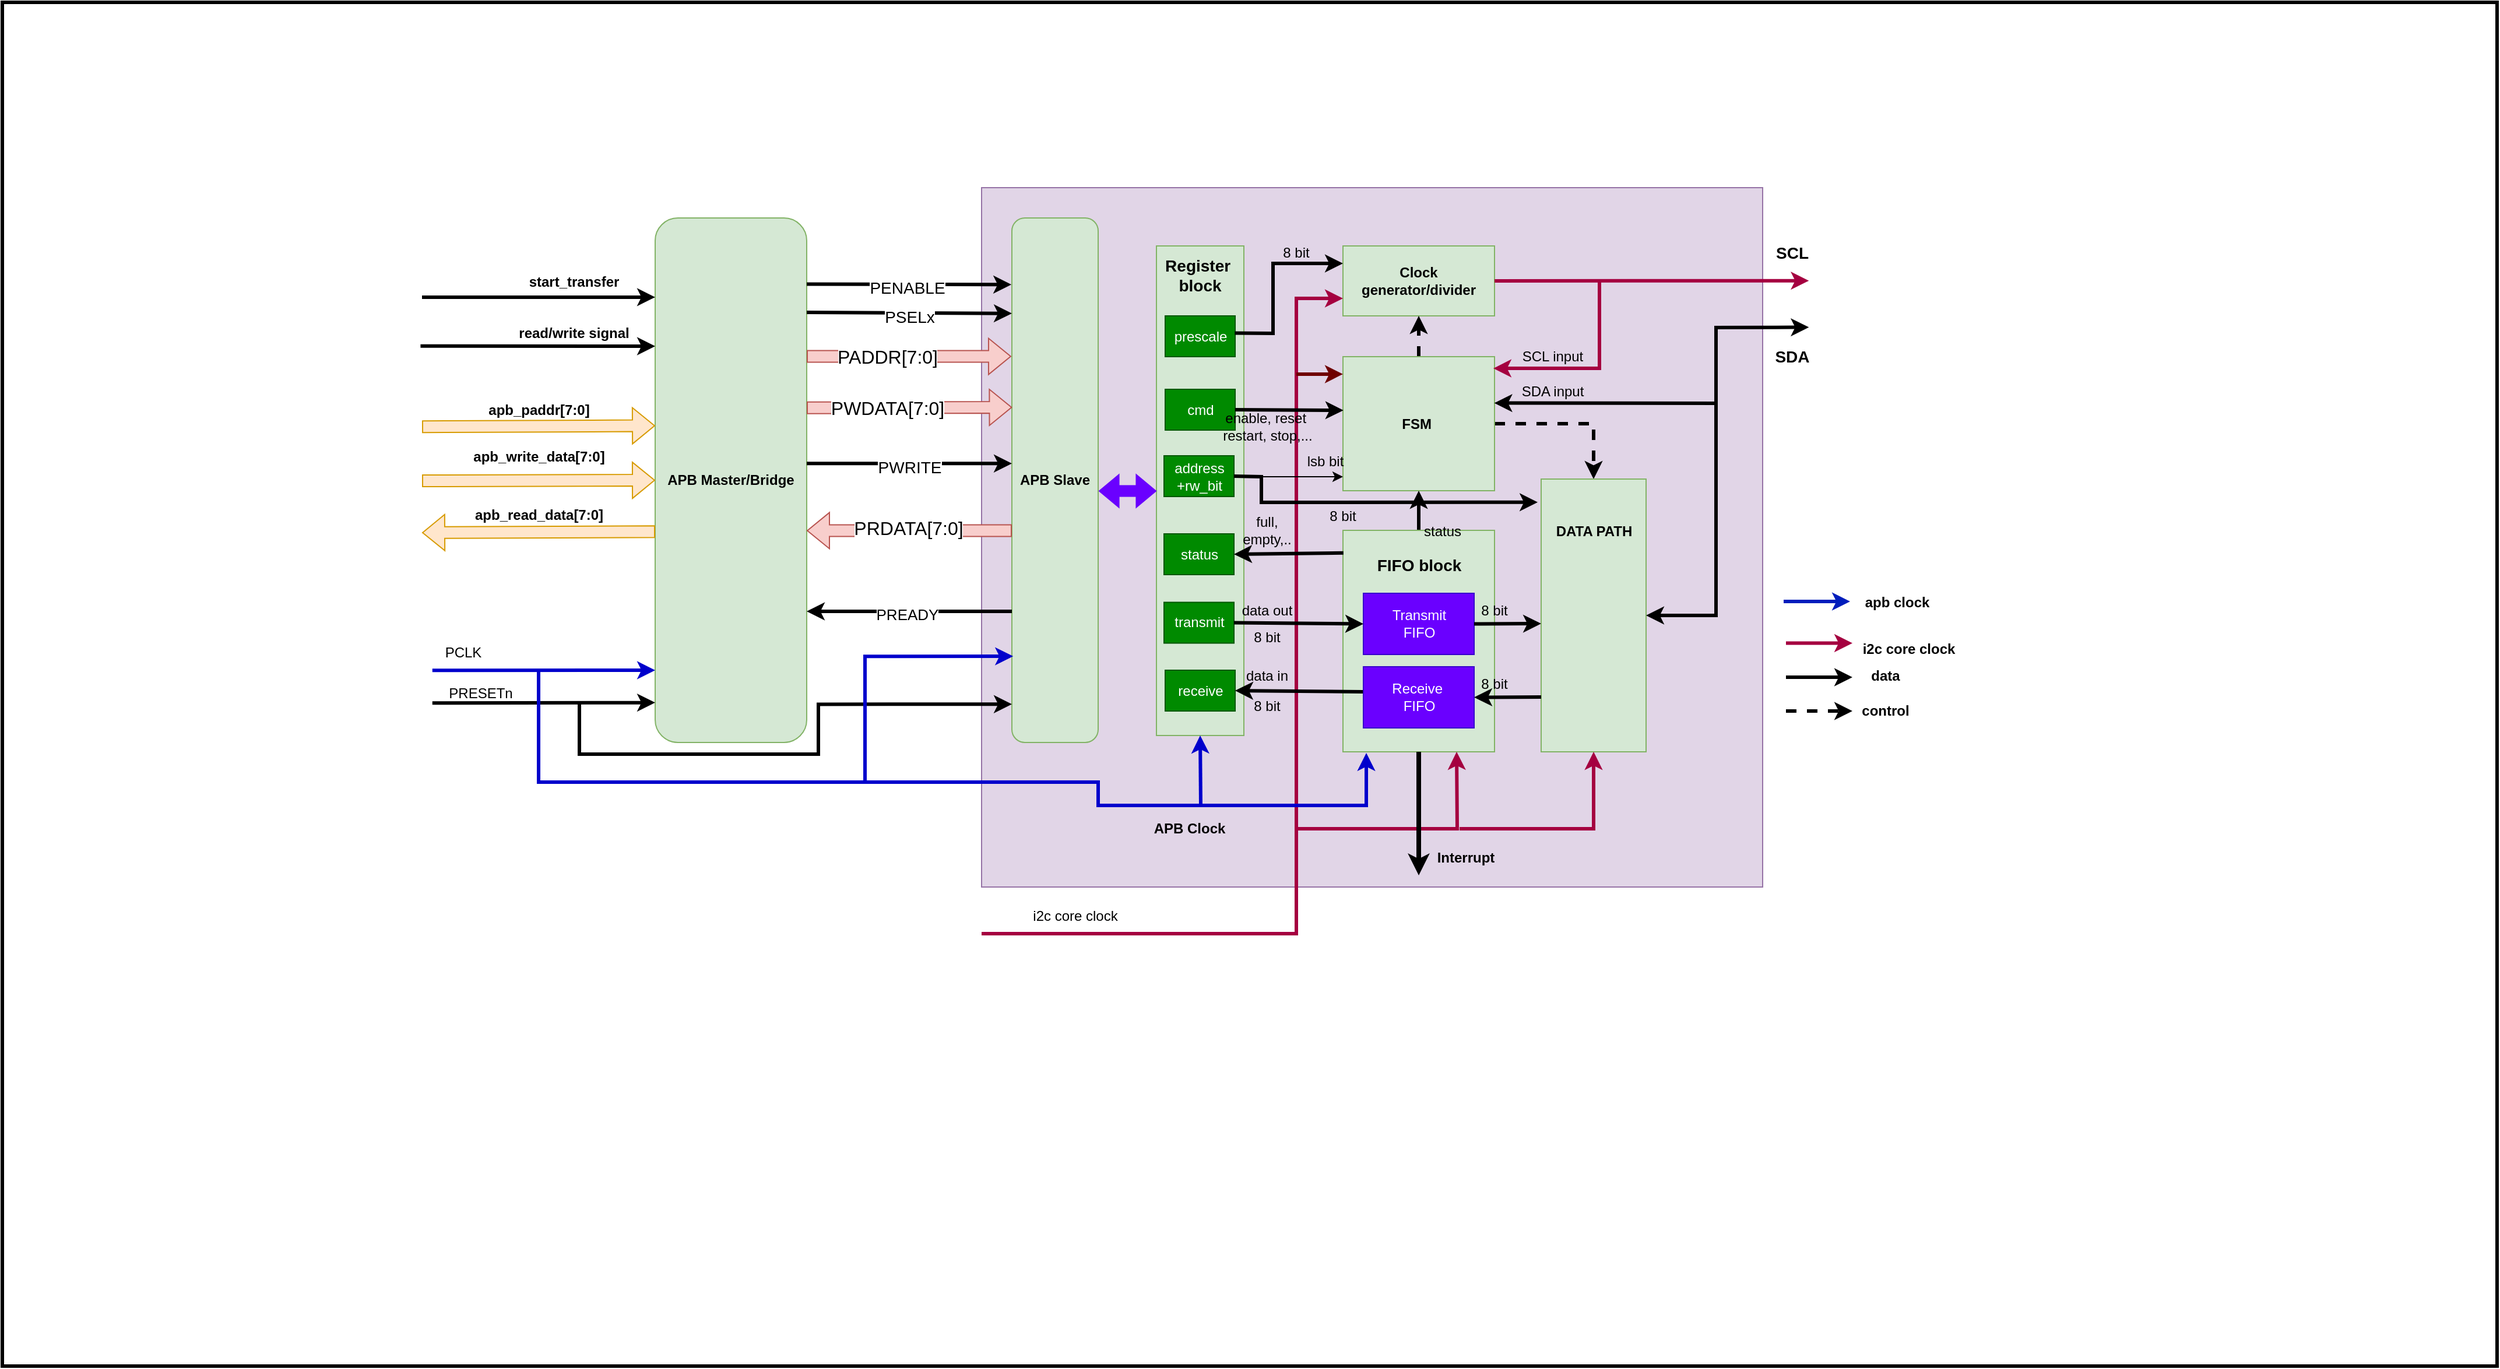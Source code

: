 <mxfile version="22.1.18" type="device">
  <diagram name="Page-1" id="JJkWnWQSBqkTmNfavndC">
    <mxGraphModel dx="2284" dy="1944" grid="1" gridSize="10" guides="1" tooltips="1" connect="1" arrows="1" fold="1" page="1" pageScale="1" pageWidth="850" pageHeight="1100" math="0" shadow="0">
      <root>
        <mxCell id="0" />
        <mxCell id="1" parent="0" />
        <mxCell id="ry9NGAmdaR7Ux4sUP2GW-92" value="" style="rounded=0;whiteSpace=wrap;html=1;strokeWidth=3;strokeColor=default;fillColor=default;" parent="1" vertex="1">
          <mxGeometry x="-660" y="-159" width="2140" height="1170" as="geometry" />
        </mxCell>
        <mxCell id="kITMQR_9zFaEH4FDMMXP-59" value="" style="rounded=0;whiteSpace=wrap;html=1;fillColor=#e1d5e7;strokeColor=#9673a6;" parent="1" vertex="1">
          <mxGeometry x="180" width="670" height="600" as="geometry" />
        </mxCell>
        <mxCell id="kITMQR_9zFaEH4FDMMXP-6" value="" style="rounded=0;whiteSpace=wrap;html=1;fillColor=#d5e8d4;strokeColor=#82b366;" parent="1" vertex="1">
          <mxGeometry x="330" y="50" width="75" height="420" as="geometry" />
        </mxCell>
        <mxCell id="kITMQR_9zFaEH4FDMMXP-7" value="&lt;b style=&quot;font-size: 14px;&quot;&gt;Register&amp;nbsp;&lt;br&gt;block&lt;/b&gt;" style="text;html=1;align=center;verticalAlign=middle;resizable=0;points=[];autosize=1;strokeColor=none;fillColor=none;" parent="1" vertex="1">
          <mxGeometry x="326.5" y="50" width="80" height="50" as="geometry" />
        </mxCell>
        <mxCell id="kITMQR_9zFaEH4FDMMXP-8" value="prescale" style="rounded=0;whiteSpace=wrap;html=1;fillColor=#008a00;strokeColor=#005700;fontColor=#ffffff;" parent="1" vertex="1">
          <mxGeometry x="337.5" y="110" width="60" height="35" as="geometry" />
        </mxCell>
        <mxCell id="kITMQR_9zFaEH4FDMMXP-9" value="cmd" style="rounded=0;whiteSpace=wrap;html=1;fillColor=#008a00;strokeColor=#005700;fontColor=#ffffff;" parent="1" vertex="1">
          <mxGeometry x="337.5" y="173" width="60" height="35" as="geometry" />
        </mxCell>
        <mxCell id="kITMQR_9zFaEH4FDMMXP-10" value="address&lt;br&gt;+rw_bit" style="rounded=0;whiteSpace=wrap;html=1;fillColor=#008a00;strokeColor=#005700;fontColor=#ffffff;" parent="1" vertex="1">
          <mxGeometry x="336.5" y="230" width="60" height="35" as="geometry" />
        </mxCell>
        <mxCell id="kITMQR_9zFaEH4FDMMXP-11" value="status" style="rounded=0;whiteSpace=wrap;html=1;fillColor=#008a00;strokeColor=#005700;fontColor=#ffffff;" parent="1" vertex="1">
          <mxGeometry x="336.5" y="297" width="60" height="35" as="geometry" />
        </mxCell>
        <mxCell id="kITMQR_9zFaEH4FDMMXP-12" value="transmit" style="rounded=0;whiteSpace=wrap;html=1;fillColor=#008a00;strokeColor=#005700;fontColor=#ffffff;" parent="1" vertex="1">
          <mxGeometry x="336.5" y="355.75" width="60" height="35" as="geometry" />
        </mxCell>
        <mxCell id="kITMQR_9zFaEH4FDMMXP-13" value="receive" style="rounded=0;whiteSpace=wrap;html=1;fillColor=#008a00;strokeColor=#005700;fontColor=#ffffff;" parent="1" vertex="1">
          <mxGeometry x="337.5" y="414" width="60" height="35" as="geometry" />
        </mxCell>
        <mxCell id="kITMQR_9zFaEH4FDMMXP-14" value="" style="shape=flexArrow;endArrow=classic;startArrow=classic;html=1;rounded=0;exitX=1;exitY=0.5;exitDx=0;exitDy=0;fillColor=#6a00ff;strokeColor=#3700CC;strokeWidth=0;" parent="1" edge="1">
          <mxGeometry width="100" height="100" relative="1" as="geometry">
            <mxPoint x="280" y="260" as="sourcePoint" />
            <mxPoint x="330" y="260" as="targetPoint" />
          </mxGeometry>
        </mxCell>
        <mxCell id="kITMQR_9zFaEH4FDMMXP-15" value="&lt;b&gt;Clock &lt;br&gt;generator/divider&lt;/b&gt;" style="rounded=0;whiteSpace=wrap;html=1;fillColor=#d5e8d4;strokeColor=#82b366;" parent="1" vertex="1">
          <mxGeometry x="490" y="50" width="130" height="60" as="geometry" />
        </mxCell>
        <mxCell id="kITMQR_9zFaEH4FDMMXP-48" style="edgeStyle=orthogonalEdgeStyle;rounded=0;orthogonalLoop=1;jettySize=auto;html=1;exitX=1;exitY=0.5;exitDx=0;exitDy=0;entryX=0.5;entryY=0;entryDx=0;entryDy=0;dashed=1;strokeWidth=3;" parent="1" source="kITMQR_9zFaEH4FDMMXP-16" target="kITMQR_9zFaEH4FDMMXP-42" edge="1">
          <mxGeometry relative="1" as="geometry" />
        </mxCell>
        <mxCell id="kITMQR_9zFaEH4FDMMXP-50" style="edgeStyle=orthogonalEdgeStyle;rounded=0;orthogonalLoop=1;jettySize=auto;html=1;entryX=0.5;entryY=1;entryDx=0;entryDy=0;strokeWidth=3;dashed=1;" parent="1" source="kITMQR_9zFaEH4FDMMXP-16" target="kITMQR_9zFaEH4FDMMXP-15" edge="1">
          <mxGeometry relative="1" as="geometry">
            <Array as="points">
              <mxPoint x="555" y="119" />
              <mxPoint x="555" y="119" />
            </Array>
          </mxGeometry>
        </mxCell>
        <mxCell id="kITMQR_9zFaEH4FDMMXP-16" value="&lt;b&gt;FSM&amp;nbsp;&lt;/b&gt;" style="rounded=0;whiteSpace=wrap;html=1;fillColor=#d5e8d4;strokeColor=#82b366;" parent="1" vertex="1">
          <mxGeometry x="490" y="145" width="130" height="115" as="geometry" />
        </mxCell>
        <mxCell id="LFkVjKa_8Sln6WcEqD-z-1" style="edgeStyle=orthogonalEdgeStyle;rounded=0;orthogonalLoop=1;jettySize=auto;html=1;entryX=0.5;entryY=1;entryDx=0;entryDy=0;strokeWidth=3;" parent="1" source="kITMQR_9zFaEH4FDMMXP-17" target="kITMQR_9zFaEH4FDMMXP-16" edge="1">
          <mxGeometry relative="1" as="geometry" />
        </mxCell>
        <mxCell id="kITMQR_9zFaEH4FDMMXP-17" value="" style="rounded=0;whiteSpace=wrap;html=1;fillColor=#d5e8d4;strokeColor=#82b366;" parent="1" vertex="1">
          <mxGeometry x="490" y="294" width="130" height="190" as="geometry" />
        </mxCell>
        <mxCell id="kITMQR_9zFaEH4FDMMXP-18" value="Transmit&lt;br&gt;FIFO" style="rounded=0;whiteSpace=wrap;html=1;fillColor=#6a00ff;fontColor=#ffffff;strokeColor=#3700CC;" parent="1" vertex="1">
          <mxGeometry x="507.5" y="348" width="95" height="52.5" as="geometry" />
        </mxCell>
        <mxCell id="kITMQR_9zFaEH4FDMMXP-19" value="Receive&amp;nbsp;&lt;br&gt;FIFO" style="rounded=0;whiteSpace=wrap;html=1;fillColor=#6a00ff;fontColor=#ffffff;strokeColor=#3700CC;" parent="1" vertex="1">
          <mxGeometry x="507.5" y="411" width="95" height="52.5" as="geometry" />
        </mxCell>
        <mxCell id="kITMQR_9zFaEH4FDMMXP-20" value="&lt;b&gt;&lt;font style=&quot;font-size: 14px;&quot;&gt;FIFO block&lt;/font&gt;&lt;/b&gt;" style="text;html=1;align=center;verticalAlign=middle;resizable=0;points=[];autosize=1;strokeColor=none;fillColor=none;" parent="1" vertex="1">
          <mxGeometry x="505" y="309" width="100" height="30" as="geometry" />
        </mxCell>
        <mxCell id="kITMQR_9zFaEH4FDMMXP-25" value="" style="endArrow=classic;html=1;rounded=0;entryX=0;entryY=0.75;entryDx=0;entryDy=0;strokeWidth=3;fillColor=#d80073;strokeColor=#A50040;" parent="1" target="kITMQR_9zFaEH4FDMMXP-15" edge="1">
          <mxGeometry width="50" height="50" relative="1" as="geometry">
            <mxPoint x="180" y="640" as="sourcePoint" />
            <mxPoint x="360" y="510" as="targetPoint" />
            <Array as="points">
              <mxPoint x="450" y="640" />
              <mxPoint x="450" y="550" />
              <mxPoint x="450" y="155" />
              <mxPoint x="450" y="95" />
            </Array>
          </mxGeometry>
        </mxCell>
        <mxCell id="kITMQR_9zFaEH4FDMMXP-26" value="" style="endArrow=classic;html=1;rounded=0;exitX=0.995;exitY=0.423;exitDx=0;exitDy=0;entryX=0;entryY=0.25;entryDx=0;entryDy=0;exitPerimeter=0;strokeWidth=3;" parent="1" source="kITMQR_9zFaEH4FDMMXP-8" target="kITMQR_9zFaEH4FDMMXP-15" edge="1">
          <mxGeometry width="50" height="50" relative="1" as="geometry">
            <mxPoint x="406.5" y="130" as="sourcePoint" />
            <mxPoint x="456.5" y="80" as="targetPoint" />
            <Array as="points">
              <mxPoint x="430" y="125" />
              <mxPoint x="430" y="65" />
            </Array>
          </mxGeometry>
        </mxCell>
        <mxCell id="kITMQR_9zFaEH4FDMMXP-29" value="" style="endArrow=classic;html=1;rounded=0;exitX=1;exitY=0.5;exitDx=0;exitDy=0;entryX=0.003;entryY=0.4;entryDx=0;entryDy=0;entryPerimeter=0;strokeWidth=3;" parent="1" source="kITMQR_9zFaEH4FDMMXP-9" target="kITMQR_9zFaEH4FDMMXP-16" edge="1">
          <mxGeometry width="50" height="50" relative="1" as="geometry">
            <mxPoint x="410" y="240" as="sourcePoint" />
            <mxPoint x="460" y="190" as="targetPoint" />
          </mxGeometry>
        </mxCell>
        <mxCell id="kITMQR_9zFaEH4FDMMXP-30" value="" style="endArrow=classic;html=1;rounded=0;exitX=1;exitY=0.5;exitDx=0;exitDy=0;entryX=-0.033;entryY=0.085;entryDx=0;entryDy=0;strokeWidth=3;entryPerimeter=0;" parent="1" source="kITMQR_9zFaEH4FDMMXP-10" target="kITMQR_9zFaEH4FDMMXP-42" edge="1">
          <mxGeometry width="50" height="50" relative="1" as="geometry">
            <mxPoint x="425" y="285" as="sourcePoint" />
            <mxPoint x="490" y="290" as="targetPoint" />
            <Array as="points">
              <mxPoint x="420" y="248" />
              <mxPoint x="420" y="270" />
            </Array>
          </mxGeometry>
        </mxCell>
        <mxCell id="kITMQR_9zFaEH4FDMMXP-32" value="" style="endArrow=classic;html=1;rounded=0;exitX=1;exitY=0.5;exitDx=0;exitDy=0;entryX=0;entryY=0.5;entryDx=0;entryDy=0;strokeWidth=3;" parent="1" source="kITMQR_9zFaEH4FDMMXP-12" target="kITMQR_9zFaEH4FDMMXP-18" edge="1">
          <mxGeometry width="50" height="50" relative="1" as="geometry">
            <mxPoint x="460" y="340" as="sourcePoint" />
            <mxPoint x="510" y="290" as="targetPoint" />
          </mxGeometry>
        </mxCell>
        <mxCell id="kITMQR_9zFaEH4FDMMXP-35" value="" style="endArrow=classic;html=1;rounded=0;exitX=0.003;exitY=0.102;exitDx=0;exitDy=0;exitPerimeter=0;entryX=1;entryY=0.5;entryDx=0;entryDy=0;strokeWidth=3;" parent="1" source="kITMQR_9zFaEH4FDMMXP-17" target="kITMQR_9zFaEH4FDMMXP-11" edge="1">
          <mxGeometry width="50" height="50" relative="1" as="geometry">
            <mxPoint x="460" y="340" as="sourcePoint" />
            <mxPoint x="510" y="290" as="targetPoint" />
          </mxGeometry>
        </mxCell>
        <mxCell id="kITMQR_9zFaEH4FDMMXP-36" value="" style="endArrow=classic;html=1;rounded=0;exitX=-0.005;exitY=0.41;exitDx=0;exitDy=0;exitPerimeter=0;entryX=1;entryY=0.5;entryDx=0;entryDy=0;strokeWidth=3;" parent="1" source="kITMQR_9zFaEH4FDMMXP-19" target="kITMQR_9zFaEH4FDMMXP-13" edge="1">
          <mxGeometry width="50" height="50" relative="1" as="geometry">
            <mxPoint x="425" y="430" as="sourcePoint" />
            <mxPoint x="475" y="380" as="targetPoint" />
          </mxGeometry>
        </mxCell>
        <mxCell id="kITMQR_9zFaEH4FDMMXP-38" value="" style="endArrow=classic;html=1;rounded=0;entryX=0.75;entryY=1;entryDx=0;entryDy=0;strokeWidth=3;fillColor=#d80073;strokeColor=#A50040;" parent="1" target="kITMQR_9zFaEH4FDMMXP-17" edge="1">
          <mxGeometry width="50" height="50" relative="1" as="geometry">
            <mxPoint x="450" y="550" as="sourcePoint" />
            <mxPoint x="580" y="510" as="targetPoint" />
            <Array as="points">
              <mxPoint x="588" y="550" />
            </Array>
          </mxGeometry>
        </mxCell>
        <mxCell id="kITMQR_9zFaEH4FDMMXP-42" value="" style="rounded=0;whiteSpace=wrap;html=1;fillColor=#d5e8d4;strokeColor=#82b366;" parent="1" vertex="1">
          <mxGeometry x="660" y="250" width="90" height="234" as="geometry" />
        </mxCell>
        <mxCell id="kITMQR_9zFaEH4FDMMXP-46" value="" style="endArrow=classic;html=1;rounded=0;exitX=1;exitY=0.5;exitDx=0;exitDy=0;entryX=0;entryY=0.53;entryDx=0;entryDy=0;strokeWidth=3;entryPerimeter=0;" parent="1" source="kITMQR_9zFaEH4FDMMXP-18" target="kITMQR_9zFaEH4FDMMXP-42" edge="1">
          <mxGeometry width="50" height="50" relative="1" as="geometry">
            <mxPoint x="650" y="265" as="sourcePoint" />
            <mxPoint x="700" y="215" as="targetPoint" />
          </mxGeometry>
        </mxCell>
        <mxCell id="kITMQR_9zFaEH4FDMMXP-47" value="" style="endArrow=classic;html=1;rounded=0;entryX=1;entryY=0.5;entryDx=0;entryDy=0;strokeWidth=3;" parent="1" target="kITMQR_9zFaEH4FDMMXP-19" edge="1">
          <mxGeometry width="50" height="50" relative="1" as="geometry">
            <mxPoint x="660" y="437" as="sourcePoint" />
            <mxPoint x="540" y="240" as="targetPoint" />
          </mxGeometry>
        </mxCell>
        <mxCell id="kITMQR_9zFaEH4FDMMXP-53" value="" style="endArrow=classic;html=1;rounded=0;exitX=1;exitY=0.5;exitDx=0;exitDy=0;entryX=0.911;entryY=0.069;entryDx=0;entryDy=0;entryPerimeter=0;strokeWidth=3;fillColor=#d80073;strokeColor=#A50040;" parent="1" source="kITMQR_9zFaEH4FDMMXP-15" edge="1">
          <mxGeometry width="50" height="50" relative="1" as="geometry">
            <mxPoint x="710" y="130" as="sourcePoint" />
            <mxPoint x="889.69" y="79.812" as="targetPoint" />
          </mxGeometry>
        </mxCell>
        <mxCell id="kITMQR_9zFaEH4FDMMXP-54" value="" style="endArrow=classic;startArrow=classic;html=1;rounded=0;entryX=0.911;entryY=0.14;entryDx=0;entryDy=0;entryPerimeter=0;strokeWidth=3;exitX=1;exitY=0.5;exitDx=0;exitDy=0;" parent="1" source="kITMQR_9zFaEH4FDMMXP-42" edge="1">
          <mxGeometry width="50" height="50" relative="1" as="geometry">
            <mxPoint x="750" y="367" as="sourcePoint" />
            <mxPoint x="889.69" y="119.75" as="targetPoint" />
            <Array as="points">
              <mxPoint x="810" y="367" />
              <mxPoint x="810" y="120" />
            </Array>
          </mxGeometry>
        </mxCell>
        <mxCell id="kITMQR_9zFaEH4FDMMXP-56" value="" style="endArrow=classic;html=1;rounded=0;entryX=0.992;entryY=0.183;entryDx=0;entryDy=0;entryPerimeter=0;strokeWidth=3;fillColor=#d80073;strokeColor=#A50040;" parent="1" edge="1">
          <mxGeometry width="50" height="50" relative="1" as="geometry">
            <mxPoint x="710" y="80" as="sourcePoint" />
            <mxPoint x="618.96" y="155.045" as="targetPoint" />
            <Array as="points">
              <mxPoint x="710" y="155" />
              <mxPoint x="660" y="155" />
            </Array>
          </mxGeometry>
        </mxCell>
        <mxCell id="kITMQR_9zFaEH4FDMMXP-57" value="&lt;b&gt;&lt;font style=&quot;font-size: 14px;&quot;&gt;SCL&lt;/font&gt;&lt;/b&gt;" style="text;html=1;align=center;verticalAlign=middle;resizable=0;points=[];autosize=1;strokeColor=none;fillColor=none;" parent="1" vertex="1">
          <mxGeometry x="850" y="41" width="50" height="30" as="geometry" />
        </mxCell>
        <mxCell id="kITMQR_9zFaEH4FDMMXP-58" value="&lt;b&gt;&lt;font style=&quot;font-size: 14px;&quot;&gt;SDA&lt;/font&gt;&lt;/b&gt;" style="text;html=1;align=center;verticalAlign=middle;resizable=0;points=[];autosize=1;strokeColor=none;fillColor=none;" parent="1" vertex="1">
          <mxGeometry x="850" y="130" width="50" height="30" as="geometry" />
        </mxCell>
        <mxCell id="kITMQR_9zFaEH4FDMMXP-61" value="&lt;b&gt;APB Clock&lt;/b&gt;" style="text;html=1;align=center;verticalAlign=middle;resizable=0;points=[];autosize=1;strokeColor=none;fillColor=none;" parent="1" vertex="1">
          <mxGeometry x="317.5" y="535" width="80" height="30" as="geometry" />
        </mxCell>
        <mxCell id="kITMQR_9zFaEH4FDMMXP-63" value="" style="endArrow=classic;html=1;rounded=0;entryX=0.5;entryY=1;entryDx=0;entryDy=0;strokeWidth=3;fillColor=#d80073;strokeColor=#A50040;" parent="1" target="kITMQR_9zFaEH4FDMMXP-42" edge="1">
          <mxGeometry width="50" height="50" relative="1" as="geometry">
            <mxPoint x="590" y="550" as="sourcePoint" />
            <mxPoint x="710" y="500" as="targetPoint" />
            <Array as="points">
              <mxPoint x="705" y="550" />
            </Array>
          </mxGeometry>
        </mxCell>
        <mxCell id="kITMQR_9zFaEH4FDMMXP-64" value="" style="endArrow=classic;html=1;rounded=0;entryX=0.998;entryY=0.346;entryDx=0;entryDy=0;entryPerimeter=0;strokeWidth=3;" parent="1" target="kITMQR_9zFaEH4FDMMXP-16" edge="1">
          <mxGeometry width="50" height="50" relative="1" as="geometry">
            <mxPoint x="810" y="185" as="sourcePoint" />
            <mxPoint x="770" y="120" as="targetPoint" />
          </mxGeometry>
        </mxCell>
        <mxCell id="kITMQR_9zFaEH4FDMMXP-65" value="" style="endArrow=classic;html=1;rounded=0;exitX=0.5;exitY=1;exitDx=0;exitDy=0;strokeWidth=4;" parent="1" source="kITMQR_9zFaEH4FDMMXP-17" edge="1">
          <mxGeometry width="50" height="50" relative="1" as="geometry">
            <mxPoint x="610" y="534" as="sourcePoint" />
            <mxPoint x="555" y="590" as="targetPoint" />
          </mxGeometry>
        </mxCell>
        <mxCell id="kITMQR_9zFaEH4FDMMXP-67" value="&lt;b&gt;Interrupt&lt;/b&gt;" style="text;html=1;align=center;verticalAlign=middle;resizable=0;points=[];autosize=1;strokeColor=none;fillColor=none;" parent="1" vertex="1">
          <mxGeometry x="560" y="560" width="70" height="30" as="geometry" />
        </mxCell>
        <mxCell id="ObbkuEt-iZgKZhlGq3z7-1" value="SCL input" style="text;strokeColor=none;align=center;fillColor=none;html=1;verticalAlign=middle;whiteSpace=wrap;rounded=0;" parent="1" vertex="1">
          <mxGeometry x="640" y="130" width="60" height="30" as="geometry" />
        </mxCell>
        <mxCell id="_xHqjSmFfTTmBaMGvS-J-1" value="full, empty,.." style="text;strokeColor=none;align=center;fillColor=none;html=1;verticalAlign=middle;whiteSpace=wrap;rounded=0;" parent="1" vertex="1">
          <mxGeometry x="395" y="279" width="60" height="30" as="geometry" />
        </mxCell>
        <mxCell id="_xHqjSmFfTTmBaMGvS-J-2" value="data out" style="text;strokeColor=none;align=center;fillColor=none;html=1;verticalAlign=middle;whiteSpace=wrap;rounded=0;" parent="1" vertex="1">
          <mxGeometry x="395" y="348" width="60" height="30" as="geometry" />
        </mxCell>
        <mxCell id="_xHqjSmFfTTmBaMGvS-J-3" value="data in" style="text;strokeColor=none;align=center;fillColor=none;html=1;verticalAlign=middle;whiteSpace=wrap;rounded=0;" parent="1" vertex="1">
          <mxGeometry x="395" y="404" width="60" height="30" as="geometry" />
        </mxCell>
        <mxCell id="_xHqjSmFfTTmBaMGvS-J-4" value="enable, reset&amp;nbsp; restart, stop,..." style="text;strokeColor=none;align=center;fillColor=none;html=1;verticalAlign=middle;whiteSpace=wrap;rounded=0;" parent="1" vertex="1">
          <mxGeometry x="383" y="190" width="85" height="30" as="geometry" />
        </mxCell>
        <mxCell id="2NR3FmmkeE-IX9KnNaCL-3" value="" style="endArrow=classic;html=1;rounded=0;exitX=1;exitY=0.5;exitDx=0;exitDy=0;entryX=0;entryY=0.53;entryDx=0;entryDy=0;strokeWidth=3;entryPerimeter=0;" parent="1" edge="1">
          <mxGeometry width="50" height="50" relative="1" as="geometry">
            <mxPoint x="870" y="420" as="sourcePoint" />
            <mxPoint x="927" y="420" as="targetPoint" />
          </mxGeometry>
        </mxCell>
        <mxCell id="2NR3FmmkeE-IX9KnNaCL-6" value="" style="endArrow=classic;html=1;rounded=0;exitX=1;exitY=0.5;exitDx=0;exitDy=0;entryX=0;entryY=0.53;entryDx=0;entryDy=0;strokeWidth=3;entryPerimeter=0;dashed=1;" parent="1" edge="1">
          <mxGeometry width="50" height="50" relative="1" as="geometry">
            <mxPoint x="870" y="449" as="sourcePoint" />
            <mxPoint x="927" y="449" as="targetPoint" />
          </mxGeometry>
        </mxCell>
        <mxCell id="2NR3FmmkeE-IX9KnNaCL-7" value="" style="endArrow=classic;html=1;rounded=0;exitX=1;exitY=0.5;exitDx=0;exitDy=0;entryX=0;entryY=0.53;entryDx=0;entryDy=0;strokeWidth=3;entryPerimeter=0;fillColor=#f8cecc;strokeColor=#a50040;" parent="1" edge="1">
          <mxGeometry width="50" height="50" relative="1" as="geometry">
            <mxPoint x="870" y="390.75" as="sourcePoint" />
            <mxPoint x="927" y="390.75" as="targetPoint" />
          </mxGeometry>
        </mxCell>
        <mxCell id="2NR3FmmkeE-IX9KnNaCL-10" value="&lt;b&gt;data&lt;/b&gt;" style="text;html=1;align=center;verticalAlign=middle;resizable=0;points=[];autosize=1;strokeColor=none;fillColor=none;" parent="1" vertex="1">
          <mxGeometry x="930" y="404" width="50" height="30" as="geometry" />
        </mxCell>
        <mxCell id="2NR3FmmkeE-IX9KnNaCL-11" value="&lt;b&gt;control&lt;/b&gt;" style="text;html=1;align=center;verticalAlign=middle;resizable=0;points=[];autosize=1;strokeColor=none;fillColor=none;" parent="1" vertex="1">
          <mxGeometry x="925" y="434" width="60" height="30" as="geometry" />
        </mxCell>
        <mxCell id="Ir3UDj7XZsbz3pAc5P9z-1" value="SDA input" style="text;strokeColor=none;align=center;fillColor=none;html=1;verticalAlign=middle;whiteSpace=wrap;rounded=0;" parent="1" vertex="1">
          <mxGeometry x="640" y="160" width="60" height="30" as="geometry" />
        </mxCell>
        <mxCell id="EVqRpXgIaHdJ5WK9XxxY-1" value="8 bit" style="text;strokeColor=none;align=center;fillColor=none;html=1;verticalAlign=middle;whiteSpace=wrap;rounded=0;" parent="1" vertex="1">
          <mxGeometry x="395" y="370.5" width="60" height="30" as="geometry" />
        </mxCell>
        <mxCell id="EVqRpXgIaHdJ5WK9XxxY-2" value="8 bit" style="text;strokeColor=none;align=center;fillColor=none;html=1;verticalAlign=middle;whiteSpace=wrap;rounded=0;" parent="1" vertex="1">
          <mxGeometry x="395" y="430" width="60" height="30" as="geometry" />
        </mxCell>
        <mxCell id="EVqRpXgIaHdJ5WK9XxxY-3" value="8 bit" style="text;strokeColor=none;align=center;fillColor=none;html=1;verticalAlign=middle;whiteSpace=wrap;rounded=0;" parent="1" vertex="1">
          <mxGeometry x="590" y="348" width="60" height="30" as="geometry" />
        </mxCell>
        <mxCell id="EVqRpXgIaHdJ5WK9XxxY-4" value="8 bit" style="text;strokeColor=none;align=center;fillColor=none;html=1;verticalAlign=middle;whiteSpace=wrap;rounded=0;" parent="1" vertex="1">
          <mxGeometry x="590" y="411" width="60" height="30" as="geometry" />
        </mxCell>
        <mxCell id="EVqRpXgIaHdJ5WK9XxxY-5" value="8 bit" style="text;strokeColor=none;align=center;fillColor=none;html=1;verticalAlign=middle;whiteSpace=wrap;rounded=0;" parent="1" vertex="1">
          <mxGeometry x="460" y="267" width="60" height="30" as="geometry" />
        </mxCell>
        <mxCell id="dLFhRWureI-YVImhaLIE-4" value="&lt;b&gt;DATA PATH&lt;/b&gt;" style="text;html=1;align=center;verticalAlign=middle;resizable=0;points=[];autosize=1;strokeColor=none;fillColor=none;" parent="1" vertex="1">
          <mxGeometry x="660" y="280" width="90" height="30" as="geometry" />
        </mxCell>
        <mxCell id="dLFhRWureI-YVImhaLIE-5" value="" style="endArrow=classic;html=1;rounded=0;exitX=1;exitY=0.5;exitDx=0;exitDy=0;entryX=0;entryY=0.53;entryDx=0;entryDy=0;strokeWidth=3;entryPerimeter=0;fillColor=#0050ef;strokeColor=#001DBC;" parent="1" edge="1">
          <mxGeometry width="50" height="50" relative="1" as="geometry">
            <mxPoint x="868" y="355" as="sourcePoint" />
            <mxPoint x="925" y="355" as="targetPoint" />
          </mxGeometry>
        </mxCell>
        <mxCell id="dLFhRWureI-YVImhaLIE-6" value="&lt;b&gt;apb clock&lt;/b&gt;" style="text;html=1;align=center;verticalAlign=middle;resizable=0;points=[];autosize=1;strokeColor=none;fillColor=none;" parent="1" vertex="1">
          <mxGeometry x="925" y="340.5" width="80" height="30" as="geometry" />
        </mxCell>
        <mxCell id="dLFhRWureI-YVImhaLIE-7" value="i2c core clock" style="text;html=1;align=center;verticalAlign=middle;resizable=0;points=[];autosize=1;strokeColor=none;fillColor=none;" parent="1" vertex="1">
          <mxGeometry x="210" y="610" width="100" height="30" as="geometry" />
        </mxCell>
        <mxCell id="dLFhRWureI-YVImhaLIE-8" value="&lt;b&gt;i2c core clock&lt;/b&gt;" style="text;html=1;align=center;verticalAlign=middle;resizable=0;points=[];autosize=1;strokeColor=none;fillColor=none;" parent="1" vertex="1">
          <mxGeometry x="925" y="381" width="100" height="30" as="geometry" />
        </mxCell>
        <mxCell id="EXr8jKhk7hYDzWTOaBwJ-2" value="" style="endArrow=classic;html=1;rounded=0;entryX=0;entryY=0.13;entryDx=0;entryDy=0;entryPerimeter=0;strokeWidth=3;fillColor=#a20025;strokeColor=#6F0000;" parent="1" target="kITMQR_9zFaEH4FDMMXP-16" edge="1">
          <mxGeometry width="50" height="50" relative="1" as="geometry">
            <mxPoint x="450" y="160" as="sourcePoint" />
            <mxPoint x="547" y="159" as="targetPoint" />
          </mxGeometry>
        </mxCell>
        <mxCell id="EXr8jKhk7hYDzWTOaBwJ-3" value="8 bit" style="text;strokeColor=none;align=center;fillColor=none;html=1;verticalAlign=middle;whiteSpace=wrap;rounded=0;" parent="1" vertex="1">
          <mxGeometry x="420" y="41" width="60" height="30" as="geometry" />
        </mxCell>
        <mxCell id="EXr8jKhk7hYDzWTOaBwJ-4" value="" style="endArrow=classic;html=1;rounded=0;entryX=0;entryY=0.913;entryDx=0;entryDy=0;entryPerimeter=0;" parent="1" edge="1">
          <mxGeometry width="50" height="50" relative="1" as="geometry">
            <mxPoint x="420" y="248" as="sourcePoint" />
            <mxPoint x="490" y="247.995" as="targetPoint" />
          </mxGeometry>
        </mxCell>
        <mxCell id="EXr8jKhk7hYDzWTOaBwJ-5" value="lsb bit" style="text;strokeColor=none;align=center;fillColor=none;html=1;verticalAlign=middle;whiteSpace=wrap;rounded=0;" parent="1" vertex="1">
          <mxGeometry x="445" y="220" width="60" height="30" as="geometry" />
        </mxCell>
        <mxCell id="LFkVjKa_8Sln6WcEqD-z-2" value="status" style="text;html=1;align=center;verticalAlign=middle;resizable=0;points=[];autosize=1;strokeColor=none;fillColor=none;" parent="1" vertex="1">
          <mxGeometry x="545" y="280" width="60" height="30" as="geometry" />
        </mxCell>
        <mxCell id="ry9NGAmdaR7Ux4sUP2GW-62" value="&lt;b&gt;APB Master/Bridge&lt;/b&gt;" style="rounded=1;whiteSpace=wrap;html=1;fillColor=#d5e8d4;strokeColor=#82b366;" parent="1" vertex="1">
          <mxGeometry x="-100" y="26" width="130" height="450" as="geometry" />
        </mxCell>
        <mxCell id="ry9NGAmdaR7Ux4sUP2GW-63" value="&lt;b&gt;APB Slave&lt;/b&gt;" style="rounded=1;whiteSpace=wrap;html=1;fillColor=#d5e8d4;strokeColor=#82b366;" parent="1" vertex="1">
          <mxGeometry x="206" y="26" width="74" height="450" as="geometry" />
        </mxCell>
        <mxCell id="ry9NGAmdaR7Ux4sUP2GW-64" value="" style="endArrow=classic;html=1;rounded=0;exitX=1;exitY=0.126;exitDx=0;exitDy=0;exitPerimeter=0;entryX=-0.006;entryY=0.127;entryDx=0;entryDy=0;entryPerimeter=0;strokeWidth=3;" parent="1" source="ry9NGAmdaR7Ux4sUP2GW-62" target="ry9NGAmdaR7Ux4sUP2GW-63" edge="1">
          <mxGeometry width="50" height="50" relative="1" as="geometry">
            <mxPoint x="120" y="316" as="sourcePoint" />
            <mxPoint x="170" y="266" as="targetPoint" />
          </mxGeometry>
        </mxCell>
        <mxCell id="ry9NGAmdaR7Ux4sUP2GW-65" value="PENABLE" style="edgeLabel;html=1;align=center;verticalAlign=middle;resizable=0;points=[];fontSize=14;" parent="ry9NGAmdaR7Ux4sUP2GW-64" vertex="1" connectable="0">
          <mxGeometry x="-0.171" y="-3" relative="1" as="geometry">
            <mxPoint x="13" as="offset" />
          </mxGeometry>
        </mxCell>
        <mxCell id="ry9NGAmdaR7Ux4sUP2GW-66" value="" style="endArrow=classic;html=1;rounded=0;exitX=1;exitY=0.18;exitDx=0;exitDy=0;exitPerimeter=0;entryX=0;entryY=0.182;entryDx=0;entryDy=0;entryPerimeter=0;strokeWidth=3;" parent="1" source="ry9NGAmdaR7Ux4sUP2GW-62" target="ry9NGAmdaR7Ux4sUP2GW-63" edge="1">
          <mxGeometry width="50" height="50" relative="1" as="geometry">
            <mxPoint x="50" y="116" as="sourcePoint" />
            <mxPoint x="501" y="119" as="targetPoint" />
          </mxGeometry>
        </mxCell>
        <mxCell id="ry9NGAmdaR7Ux4sUP2GW-67" value="PSELx" style="edgeLabel;html=1;align=center;verticalAlign=middle;resizable=0;points=[];fontSize=14;" parent="ry9NGAmdaR7Ux4sUP2GW-66" vertex="1" connectable="0">
          <mxGeometry x="-0.171" y="-3" relative="1" as="geometry">
            <mxPoint x="15" as="offset" />
          </mxGeometry>
        </mxCell>
        <mxCell id="ry9NGAmdaR7Ux4sUP2GW-68" value="" style="shape=flexArrow;endArrow=classic;html=1;rounded=0;exitX=1;exitY=0.264;exitDx=0;exitDy=0;exitPerimeter=0;entryX=-0.007;entryY=0.264;entryDx=0;entryDy=0;entryPerimeter=0;fillColor=#f8cecc;strokeColor=#b85450;" parent="1" source="ry9NGAmdaR7Ux4sUP2GW-62" target="ry9NGAmdaR7Ux4sUP2GW-63" edge="1">
          <mxGeometry width="50" height="50" relative="1" as="geometry">
            <mxPoint x="120" y="316" as="sourcePoint" />
            <mxPoint x="170" y="266" as="targetPoint" />
          </mxGeometry>
        </mxCell>
        <mxCell id="ry9NGAmdaR7Ux4sUP2GW-69" value="PADDR[7:0]" style="edgeLabel;html=1;align=center;verticalAlign=middle;resizable=0;points=[];rotation=0;fontSize=16;" parent="ry9NGAmdaR7Ux4sUP2GW-68" vertex="1" connectable="0">
          <mxGeometry x="-0.038" y="-1" relative="1" as="geometry">
            <mxPoint x="-16" y="-1" as="offset" />
          </mxGeometry>
        </mxCell>
        <mxCell id="ry9NGAmdaR7Ux4sUP2GW-70" value="" style="shape=flexArrow;endArrow=classic;html=1;rounded=0;exitX=1;exitY=0.362;exitDx=0;exitDy=0;exitPerimeter=0;entryX=0.003;entryY=0.361;entryDx=0;entryDy=0;entryPerimeter=0;fillColor=#f8cecc;strokeColor=#b85450;" parent="1" target="ry9NGAmdaR7Ux4sUP2GW-63" edge="1">
          <mxGeometry width="50" height="50" relative="1" as="geometry">
            <mxPoint x="30" y="188.9" as="sourcePoint" />
            <mxPoint x="490" y="188.9" as="targetPoint" />
          </mxGeometry>
        </mxCell>
        <mxCell id="ry9NGAmdaR7Ux4sUP2GW-71" value="PWDATA[7:0]" style="edgeLabel;html=1;align=center;verticalAlign=middle;resizable=0;points=[];rotation=0;fontSize=16;" parent="ry9NGAmdaR7Ux4sUP2GW-70" vertex="1" connectable="0">
          <mxGeometry x="-0.038" y="-1" relative="1" as="geometry">
            <mxPoint x="-16" y="-1" as="offset" />
          </mxGeometry>
        </mxCell>
        <mxCell id="ry9NGAmdaR7Ux4sUP2GW-72" value="" style="endArrow=classic;html=1;rounded=0;exitX=1;exitY=0.468;exitDx=0;exitDy=0;exitPerimeter=0;entryX=0;entryY=0.468;entryDx=0;entryDy=0;entryPerimeter=0;strokeWidth=3;" parent="1" source="ry9NGAmdaR7Ux4sUP2GW-62" target="ry9NGAmdaR7Ux4sUP2GW-63" edge="1">
          <mxGeometry width="50" height="50" relative="1" as="geometry">
            <mxPoint x="40" y="256" as="sourcePoint" />
            <mxPoint x="491" y="259" as="targetPoint" />
          </mxGeometry>
        </mxCell>
        <mxCell id="ry9NGAmdaR7Ux4sUP2GW-73" value="PWRITE" style="edgeLabel;html=1;align=center;verticalAlign=middle;resizable=0;points=[];fontSize=14;" parent="ry9NGAmdaR7Ux4sUP2GW-72" vertex="1" connectable="0">
          <mxGeometry x="-0.171" y="-3" relative="1" as="geometry">
            <mxPoint x="15" as="offset" />
          </mxGeometry>
        </mxCell>
        <mxCell id="ry9NGAmdaR7Ux4sUP2GW-74" value="" style="shape=flexArrow;endArrow=classic;html=1;rounded=0;exitX=0;exitY=0.596;exitDx=0;exitDy=0;exitPerimeter=0;entryX=1;entryY=0.596;entryDx=0;entryDy=0;entryPerimeter=0;fillColor=#f8cecc;strokeColor=#b85450;" parent="1" source="ry9NGAmdaR7Ux4sUP2GW-63" target="ry9NGAmdaR7Ux4sUP2GW-62" edge="1">
          <mxGeometry width="50" height="50" relative="1" as="geometry">
            <mxPoint x="50" y="386" as="sourcePoint" />
            <mxPoint x="500" y="386" as="targetPoint" />
          </mxGeometry>
        </mxCell>
        <mxCell id="ry9NGAmdaR7Ux4sUP2GW-75" value="PRDATA[7:0]" style="edgeLabel;html=1;align=center;verticalAlign=middle;resizable=0;points=[];rotation=0;fontSize=16;" parent="ry9NGAmdaR7Ux4sUP2GW-74" vertex="1" connectable="0">
          <mxGeometry x="-0.038" y="-1" relative="1" as="geometry">
            <mxPoint x="-5" y="-1" as="offset" />
          </mxGeometry>
        </mxCell>
        <mxCell id="ry9NGAmdaR7Ux4sUP2GW-76" value="" style="endArrow=classic;html=1;rounded=0;exitX=0;exitY=0.75;exitDx=0;exitDy=0;entryX=1;entryY=0.75;entryDx=0;entryDy=0;strokeWidth=3;" parent="1" source="ry9NGAmdaR7Ux4sUP2GW-63" target="ry9NGAmdaR7Ux4sUP2GW-62" edge="1">
          <mxGeometry width="50" height="50" relative="1" as="geometry">
            <mxPoint x="230" y="426" as="sourcePoint" />
            <mxPoint x="280" y="376" as="targetPoint" />
          </mxGeometry>
        </mxCell>
        <mxCell id="ry9NGAmdaR7Ux4sUP2GW-77" value="&lt;font style=&quot;font-size: 13px;&quot;&gt;PREADY&lt;/font&gt;" style="edgeLabel;html=1;align=center;verticalAlign=middle;resizable=0;points=[];" parent="ry9NGAmdaR7Ux4sUP2GW-76" vertex="1" connectable="0">
          <mxGeometry x="0.116" y="2" relative="1" as="geometry">
            <mxPoint x="8" as="offset" />
          </mxGeometry>
        </mxCell>
        <mxCell id="ry9NGAmdaR7Ux4sUP2GW-78" value="" style="endArrow=classic;html=1;rounded=0;entryX=0;entryY=0.924;entryDx=0;entryDy=0;entryPerimeter=0;exitX=0.053;exitY=0.666;exitDx=0;exitDy=0;exitPerimeter=0;strokeWidth=3;" parent="1" target="ry9NGAmdaR7Ux4sUP2GW-62" edge="1">
          <mxGeometry width="50" height="50" relative="1" as="geometry">
            <mxPoint x="-291.11" y="442.16" as="sourcePoint" />
            <mxPoint x="170" y="266" as="targetPoint" />
          </mxGeometry>
        </mxCell>
        <mxCell id="ry9NGAmdaR7Ux4sUP2GW-79" style="edgeStyle=orthogonalEdgeStyle;rounded=0;orthogonalLoop=1;jettySize=auto;html=1;entryX=0;entryY=0.927;entryDx=0;entryDy=0;entryPerimeter=0;strokeWidth=3;" parent="1" target="ry9NGAmdaR7Ux4sUP2GW-63" edge="1">
          <mxGeometry relative="1" as="geometry">
            <Array as="points">
              <mxPoint x="-165" y="486" />
              <mxPoint x="40" y="486" />
              <mxPoint x="40" y="443" />
            </Array>
            <mxPoint x="-165" y="443" as="sourcePoint" />
          </mxGeometry>
        </mxCell>
        <mxCell id="ry9NGAmdaR7Ux4sUP2GW-80" value="" style="endArrow=classic;html=1;rounded=0;entryX=0;entryY=0.151;entryDx=0;entryDy=0;entryPerimeter=0;endSize=6;strokeWidth=3;" parent="1" target="ry9NGAmdaR7Ux4sUP2GW-62" edge="1">
          <mxGeometry width="50" height="50" relative="1" as="geometry">
            <mxPoint x="-300" y="94" as="sourcePoint" />
            <mxPoint x="-150" y="46" as="targetPoint" />
          </mxGeometry>
        </mxCell>
        <mxCell id="ry9NGAmdaR7Ux4sUP2GW-81" value="&lt;b&gt;start_transfer&lt;/b&gt;" style="text;html=1;align=center;verticalAlign=middle;resizable=0;points=[];autosize=1;strokeColor=none;fillColor=none;" parent="1" vertex="1">
          <mxGeometry x="-220" y="66" width="100" height="30" as="geometry" />
        </mxCell>
        <mxCell id="ry9NGAmdaR7Ux4sUP2GW-82" value="" style="endArrow=classic;html=1;rounded=0;entryX=0;entryY=0.151;entryDx=0;entryDy=0;entryPerimeter=0;exitX=0.044;exitY=0.263;exitDx=0;exitDy=0;exitPerimeter=0;strokeWidth=3;" parent="1" edge="1">
          <mxGeometry width="50" height="50" relative="1" as="geometry">
            <mxPoint x="-301.28" y="135.88" as="sourcePoint" />
            <mxPoint x="-100" y="136" as="targetPoint" />
          </mxGeometry>
        </mxCell>
        <mxCell id="ry9NGAmdaR7Ux4sUP2GW-83" value="&lt;b&gt;read/write signal&lt;/b&gt;" style="text;html=1;align=center;verticalAlign=middle;resizable=0;points=[];autosize=1;strokeColor=none;fillColor=none;" parent="1" vertex="1">
          <mxGeometry x="-230" y="110" width="120" height="30" as="geometry" />
        </mxCell>
        <mxCell id="ry9NGAmdaR7Ux4sUP2GW-84" value="" style="shape=flexArrow;endArrow=classic;html=1;rounded=0;entryX=0;entryY=0.396;entryDx=0;entryDy=0;entryPerimeter=0;exitX=1;exitY=0.398;exitDx=0;exitDy=0;exitPerimeter=0;fillColor=#ffe6cc;strokeColor=#d79b00;" parent="1" target="ry9NGAmdaR7Ux4sUP2GW-62" edge="1">
          <mxGeometry width="50" height="50" relative="1" as="geometry">
            <mxPoint x="-300" y="205.1" as="sourcePoint" />
            <mxPoint x="-250" y="186" as="targetPoint" />
          </mxGeometry>
        </mxCell>
        <mxCell id="ry9NGAmdaR7Ux4sUP2GW-85" value="" style="shape=flexArrow;endArrow=classic;html=1;rounded=0;entryX=0;entryY=0.5;entryDx=0;entryDy=0;exitX=1;exitY=0.398;exitDx=0;exitDy=0;exitPerimeter=0;fillColor=#ffe6cc;strokeColor=#d79b00;" parent="1" target="ry9NGAmdaR7Ux4sUP2GW-62" edge="1">
          <mxGeometry width="50" height="50" relative="1" as="geometry">
            <mxPoint x="-300" y="251.5" as="sourcePoint" />
            <mxPoint x="-100" y="250.5" as="targetPoint" />
          </mxGeometry>
        </mxCell>
        <mxCell id="ry9NGAmdaR7Ux4sUP2GW-86" value="" style="shape=flexArrow;endArrow=classic;html=1;rounded=0;exitX=0;exitY=0.598;exitDx=0;exitDy=0;exitPerimeter=0;fillColor=#ffe6cc;strokeColor=#d79b00;" parent="1" source="ry9NGAmdaR7Ux4sUP2GW-62" edge="1">
          <mxGeometry width="50" height="50" relative="1" as="geometry">
            <mxPoint x="-350" y="296.5" as="sourcePoint" />
            <mxPoint x="-300" y="296" as="targetPoint" />
          </mxGeometry>
        </mxCell>
        <mxCell id="ry9NGAmdaR7Ux4sUP2GW-87" value="&lt;b&gt;apb_paddr[7:0]&lt;/b&gt;" style="text;html=1;align=center;verticalAlign=middle;resizable=0;points=[];autosize=1;strokeColor=none;fillColor=none;" parent="1" vertex="1">
          <mxGeometry x="-255" y="176" width="110" height="30" as="geometry" />
        </mxCell>
        <mxCell id="ry9NGAmdaR7Ux4sUP2GW-88" value="&lt;b&gt;apb_write_data[7:0]&lt;/b&gt;" style="text;html=1;align=center;verticalAlign=middle;resizable=0;points=[];autosize=1;strokeColor=none;fillColor=none;" parent="1" vertex="1">
          <mxGeometry x="-270" y="216" width="140" height="30" as="geometry" />
        </mxCell>
        <mxCell id="ry9NGAmdaR7Ux4sUP2GW-89" value="&lt;b&gt;apb_read_data[7:0]&lt;/b&gt;" style="text;html=1;align=center;verticalAlign=middle;resizable=0;points=[];autosize=1;strokeColor=none;fillColor=none;" parent="1" vertex="1">
          <mxGeometry x="-265" y="266" width="130" height="30" as="geometry" />
        </mxCell>
        <mxCell id="ry9NGAmdaR7Ux4sUP2GW-90" value="PCLK" style="text;html=1;align=center;verticalAlign=middle;resizable=0;points=[];autosize=1;strokeColor=none;fillColor=none;" parent="1" vertex="1">
          <mxGeometry x="-290" y="384" width="50" height="30" as="geometry" />
        </mxCell>
        <mxCell id="ry9NGAmdaR7Ux4sUP2GW-94" value="" style="endArrow=classic;html=1;rounded=0;entryX=0;entryY=0.924;entryDx=0;entryDy=0;entryPerimeter=0;exitX=0.053;exitY=0.666;exitDx=0;exitDy=0;exitPerimeter=0;strokeWidth=3;strokeColor=#0000CC;" parent="1" edge="1">
          <mxGeometry width="50" height="50" relative="1" as="geometry">
            <mxPoint x="-291.11" y="414.16" as="sourcePoint" />
            <mxPoint x="-100" y="414" as="targetPoint" />
          </mxGeometry>
        </mxCell>
        <mxCell id="ry9NGAmdaR7Ux4sUP2GW-95" style="edgeStyle=orthogonalEdgeStyle;rounded=0;orthogonalLoop=1;jettySize=auto;html=1;entryX=0.015;entryY=0.849;entryDx=0;entryDy=0;entryPerimeter=0;strokeWidth=3;strokeColor=#0000CC;" parent="1" edge="1">
          <mxGeometry relative="1" as="geometry">
            <Array as="points">
              <mxPoint x="-200" y="510" />
              <mxPoint x="80" y="510" />
              <mxPoint x="80" y="402" />
            </Array>
            <mxPoint x="-200" y="414" as="sourcePoint" />
            <mxPoint x="207.11" y="402.05" as="targetPoint" />
          </mxGeometry>
        </mxCell>
        <mxCell id="ry9NGAmdaR7Ux4sUP2GW-96" value="PRESETn" style="text;html=1;align=center;verticalAlign=middle;resizable=0;points=[];autosize=1;strokeColor=none;fillColor=none;" parent="1" vertex="1">
          <mxGeometry x="-290" y="419" width="80" height="30" as="geometry" />
        </mxCell>
        <mxCell id="0Hks5ING8UuQ5wx9dgg8-1" value="" style="endArrow=classic;html=1;rounded=0;entryX=0.154;entryY=1.005;entryDx=0;entryDy=0;entryPerimeter=0;strokeWidth=3;strokeColor=#0000CC;" parent="1" target="kITMQR_9zFaEH4FDMMXP-17" edge="1">
          <mxGeometry width="50" height="50" relative="1" as="geometry">
            <mxPoint x="80" y="510" as="sourcePoint" />
            <mxPoint x="300" y="490" as="targetPoint" />
            <Array as="points">
              <mxPoint x="280" y="510" />
              <mxPoint x="280" y="530" />
              <mxPoint x="510" y="530" />
            </Array>
          </mxGeometry>
        </mxCell>
        <mxCell id="0Hks5ING8UuQ5wx9dgg8-3" value="" style="endArrow=classic;html=1;rounded=0;entryX=0.5;entryY=1;entryDx=0;entryDy=0;strokeWidth=3;strokeColor=#0000CC;" parent="1" target="kITMQR_9zFaEH4FDMMXP-6" edge="1">
          <mxGeometry width="50" height="50" relative="1" as="geometry">
            <mxPoint x="368" y="530" as="sourcePoint" />
            <mxPoint x="420" y="476" as="targetPoint" />
          </mxGeometry>
        </mxCell>
      </root>
    </mxGraphModel>
  </diagram>
</mxfile>
